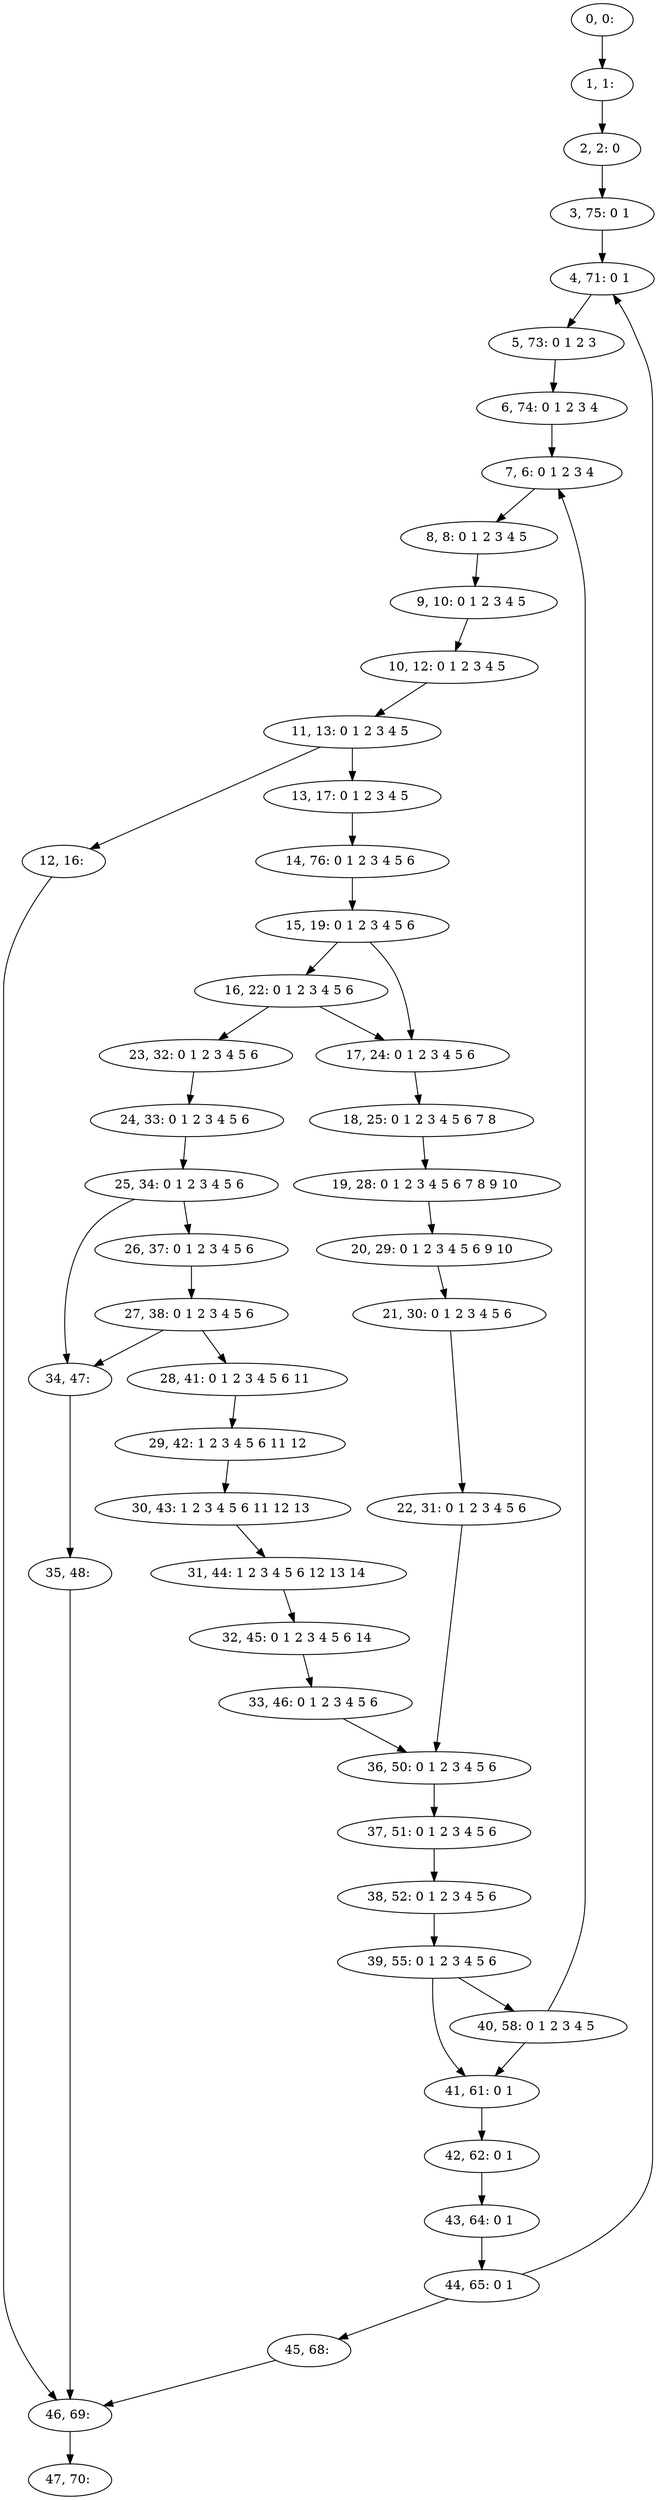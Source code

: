 digraph G {
0[label="0, 0: "];
1[label="1, 1: "];
2[label="2, 2: 0 "];
3[label="3, 75: 0 1 "];
4[label="4, 71: 0 1 "];
5[label="5, 73: 0 1 2 3 "];
6[label="6, 74: 0 1 2 3 4 "];
7[label="7, 6: 0 1 2 3 4 "];
8[label="8, 8: 0 1 2 3 4 5 "];
9[label="9, 10: 0 1 2 3 4 5 "];
10[label="10, 12: 0 1 2 3 4 5 "];
11[label="11, 13: 0 1 2 3 4 5 "];
12[label="12, 16: "];
13[label="13, 17: 0 1 2 3 4 5 "];
14[label="14, 76: 0 1 2 3 4 5 6 "];
15[label="15, 19: 0 1 2 3 4 5 6 "];
16[label="16, 22: 0 1 2 3 4 5 6 "];
17[label="17, 24: 0 1 2 3 4 5 6 "];
18[label="18, 25: 0 1 2 3 4 5 6 7 8 "];
19[label="19, 28: 0 1 2 3 4 5 6 7 8 9 10 "];
20[label="20, 29: 0 1 2 3 4 5 6 9 10 "];
21[label="21, 30: 0 1 2 3 4 5 6 "];
22[label="22, 31: 0 1 2 3 4 5 6 "];
23[label="23, 32: 0 1 2 3 4 5 6 "];
24[label="24, 33: 0 1 2 3 4 5 6 "];
25[label="25, 34: 0 1 2 3 4 5 6 "];
26[label="26, 37: 0 1 2 3 4 5 6 "];
27[label="27, 38: 0 1 2 3 4 5 6 "];
28[label="28, 41: 0 1 2 3 4 5 6 11 "];
29[label="29, 42: 1 2 3 4 5 6 11 12 "];
30[label="30, 43: 1 2 3 4 5 6 11 12 13 "];
31[label="31, 44: 1 2 3 4 5 6 12 13 14 "];
32[label="32, 45: 0 1 2 3 4 5 6 14 "];
33[label="33, 46: 0 1 2 3 4 5 6 "];
34[label="34, 47: "];
35[label="35, 48: "];
36[label="36, 50: 0 1 2 3 4 5 6 "];
37[label="37, 51: 0 1 2 3 4 5 6 "];
38[label="38, 52: 0 1 2 3 4 5 6 "];
39[label="39, 55: 0 1 2 3 4 5 6 "];
40[label="40, 58: 0 1 2 3 4 5 "];
41[label="41, 61: 0 1 "];
42[label="42, 62: 0 1 "];
43[label="43, 64: 0 1 "];
44[label="44, 65: 0 1 "];
45[label="45, 68: "];
46[label="46, 69: "];
47[label="47, 70: "];
0->1 ;
1->2 ;
2->3 ;
3->4 ;
4->5 ;
5->6 ;
6->7 ;
7->8 ;
8->9 ;
9->10 ;
10->11 ;
11->12 ;
11->13 ;
12->46 ;
13->14 ;
14->15 ;
15->16 ;
15->17 ;
16->17 ;
16->23 ;
17->18 ;
18->19 ;
19->20 ;
20->21 ;
21->22 ;
22->36 ;
23->24 ;
24->25 ;
25->26 ;
25->34 ;
26->27 ;
27->28 ;
27->34 ;
28->29 ;
29->30 ;
30->31 ;
31->32 ;
32->33 ;
33->36 ;
34->35 ;
35->46 ;
36->37 ;
37->38 ;
38->39 ;
39->40 ;
39->41 ;
40->41 ;
40->7 ;
41->42 ;
42->43 ;
43->44 ;
44->45 ;
44->4 ;
45->46 ;
46->47 ;
}
